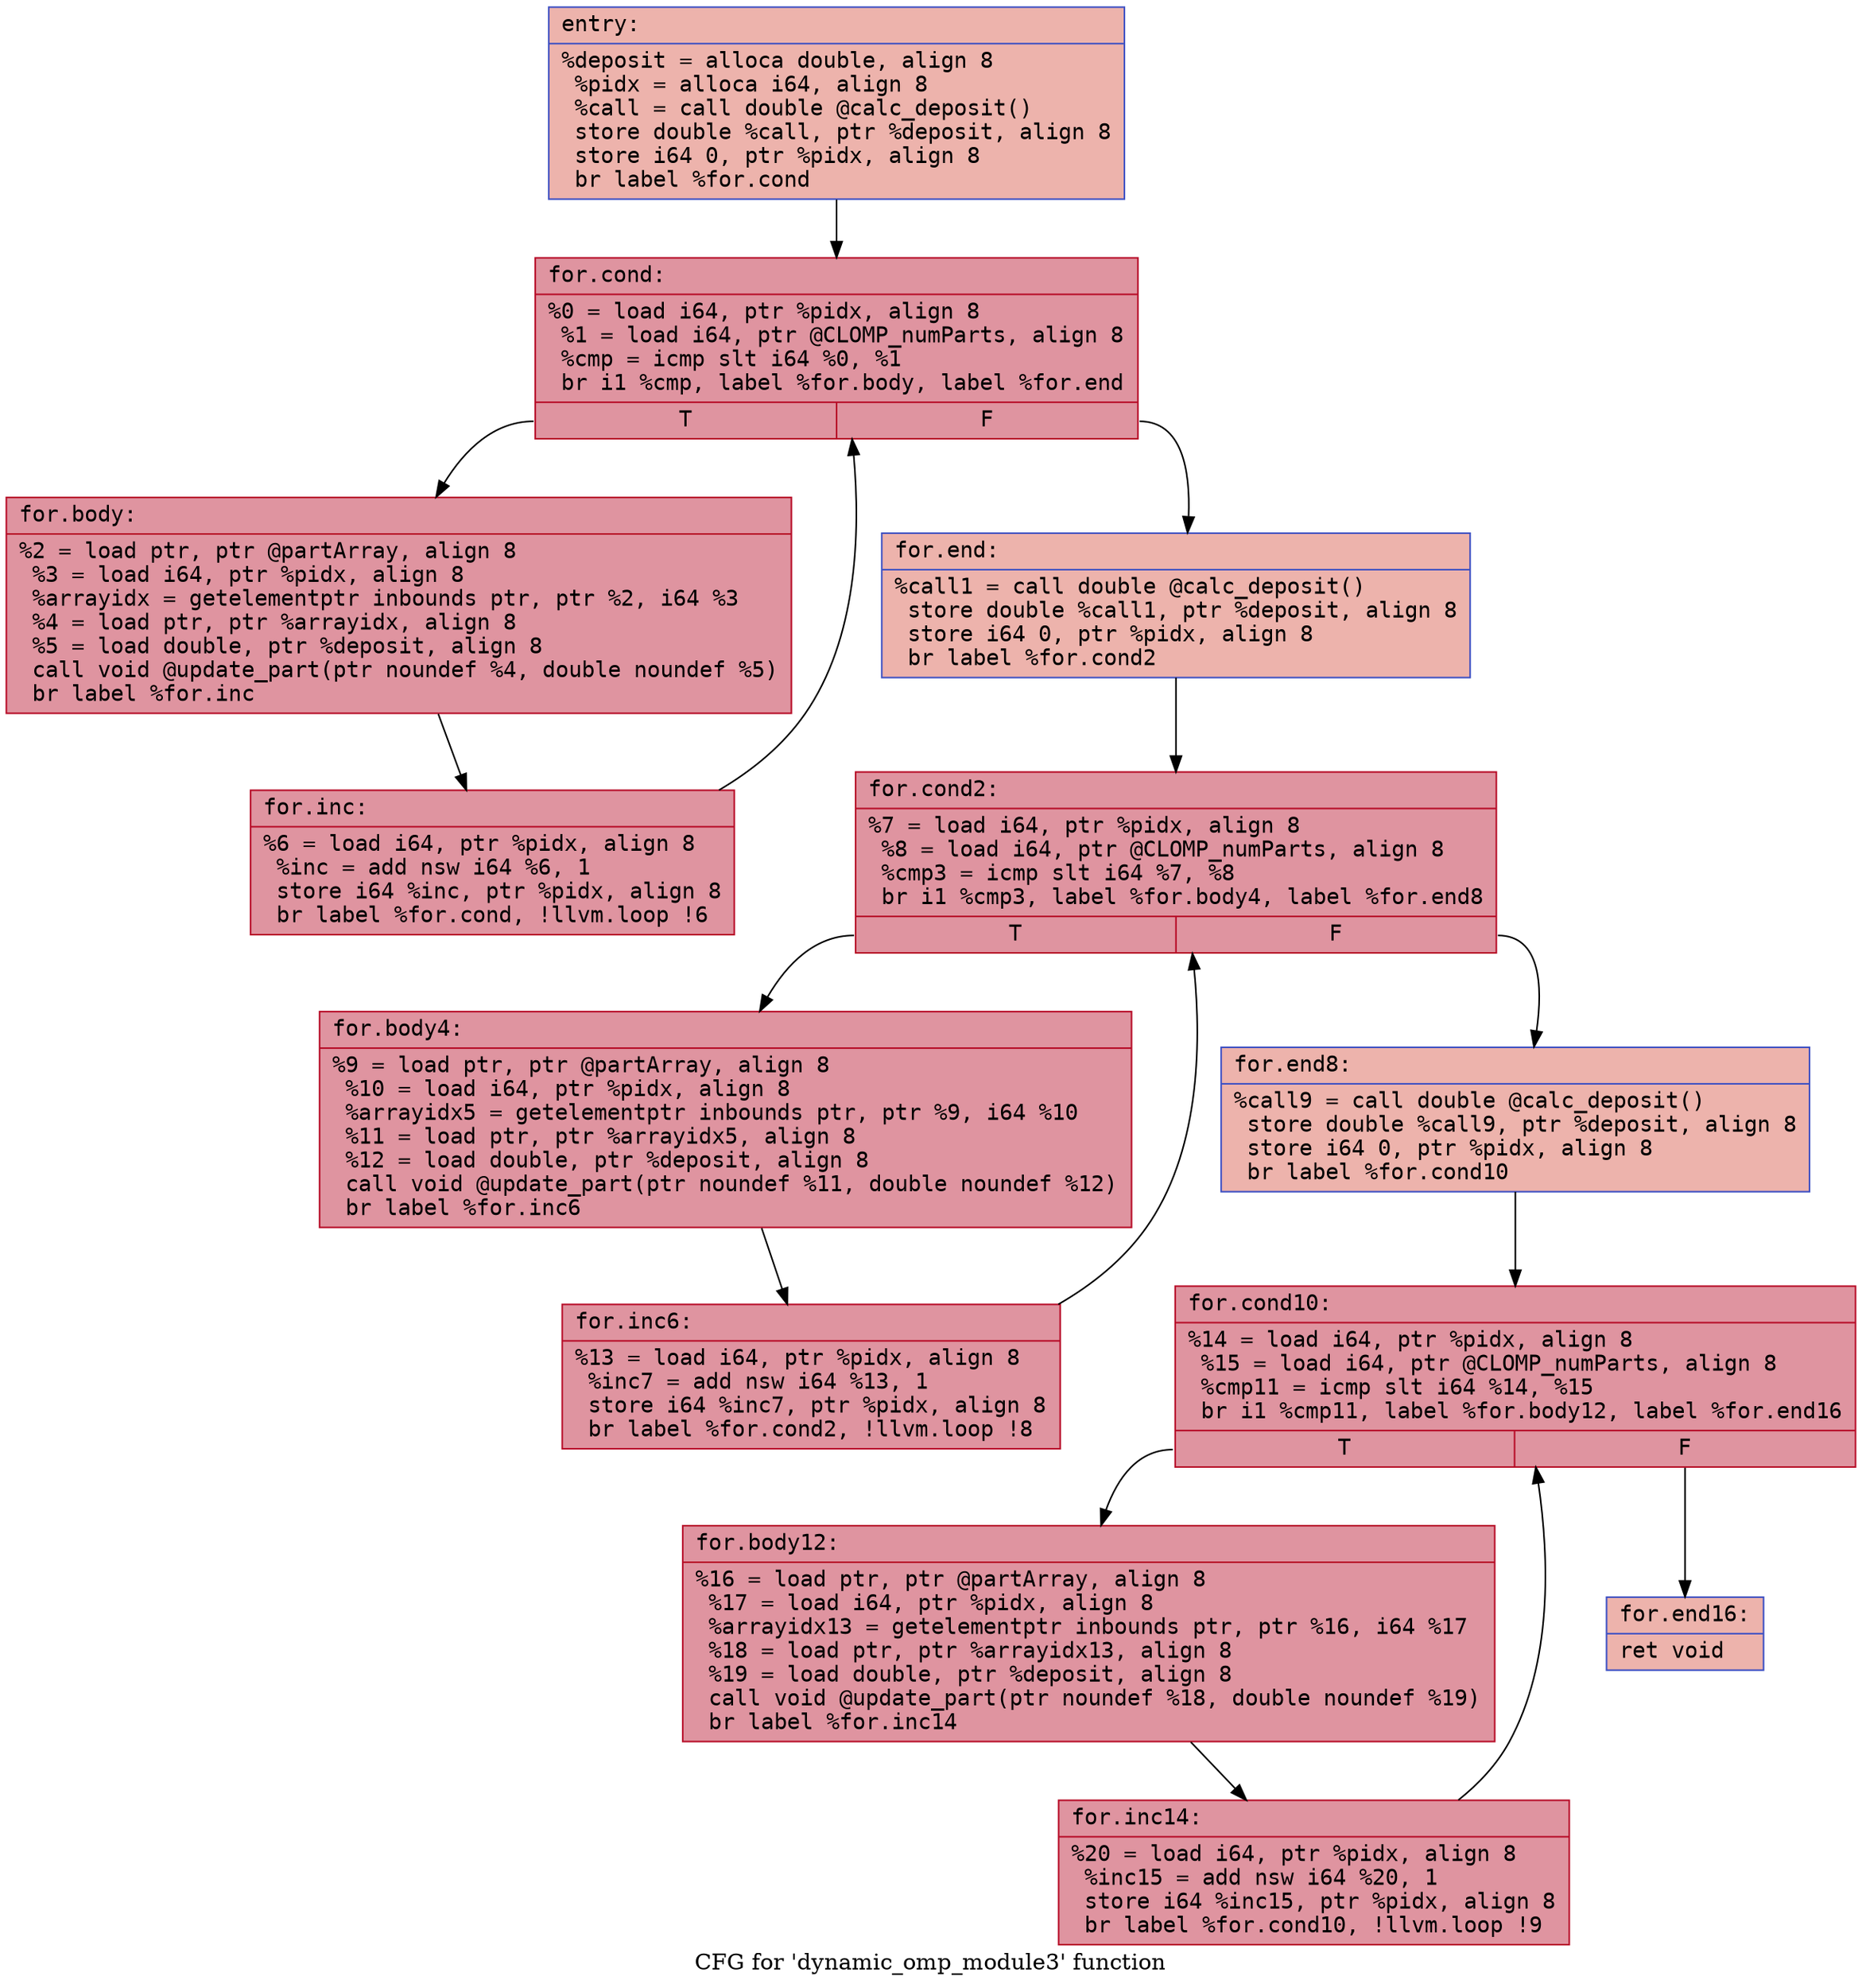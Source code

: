 digraph "CFG for 'dynamic_omp_module3' function" {
	label="CFG for 'dynamic_omp_module3' function";

	Node0x5567ef5a5940 [shape=record,color="#3d50c3ff", style=filled, fillcolor="#d6524470" fontname="Courier",label="{entry:\l|  %deposit = alloca double, align 8\l  %pidx = alloca i64, align 8\l  %call = call double @calc_deposit()\l  store double %call, ptr %deposit, align 8\l  store i64 0, ptr %pidx, align 8\l  br label %for.cond\l}"];
	Node0x5567ef5a5940 -> Node0x5567ef5a5de0[tooltip="entry -> for.cond\nProbability 100.00%" ];
	Node0x5567ef5a5de0 [shape=record,color="#b70d28ff", style=filled, fillcolor="#b70d2870" fontname="Courier",label="{for.cond:\l|  %0 = load i64, ptr %pidx, align 8\l  %1 = load i64, ptr @CLOMP_numParts, align 8\l  %cmp = icmp slt i64 %0, %1\l  br i1 %cmp, label %for.body, label %for.end\l|{<s0>T|<s1>F}}"];
	Node0x5567ef5a5de0:s0 -> Node0x5567ef5a6050[tooltip="for.cond -> for.body\nProbability 96.88%" ];
	Node0x5567ef5a5de0:s1 -> Node0x5567ef5a60d0[tooltip="for.cond -> for.end\nProbability 3.12%" ];
	Node0x5567ef5a6050 [shape=record,color="#b70d28ff", style=filled, fillcolor="#b70d2870" fontname="Courier",label="{for.body:\l|  %2 = load ptr, ptr @partArray, align 8\l  %3 = load i64, ptr %pidx, align 8\l  %arrayidx = getelementptr inbounds ptr, ptr %2, i64 %3\l  %4 = load ptr, ptr %arrayidx, align 8\l  %5 = load double, ptr %deposit, align 8\l  call void @update_part(ptr noundef %4, double noundef %5)\l  br label %for.inc\l}"];
	Node0x5567ef5a6050 -> Node0x5567ef5a6610[tooltip="for.body -> for.inc\nProbability 100.00%" ];
	Node0x5567ef5a6610 [shape=record,color="#b70d28ff", style=filled, fillcolor="#b70d2870" fontname="Courier",label="{for.inc:\l|  %6 = load i64, ptr %pidx, align 8\l  %inc = add nsw i64 %6, 1\l  store i64 %inc, ptr %pidx, align 8\l  br label %for.cond, !llvm.loop !6\l}"];
	Node0x5567ef5a6610 -> Node0x5567ef5a5de0[tooltip="for.inc -> for.cond\nProbability 100.00%" ];
	Node0x5567ef5a60d0 [shape=record,color="#3d50c3ff", style=filled, fillcolor="#d6524470" fontname="Courier",label="{for.end:\l|  %call1 = call double @calc_deposit()\l  store double %call1, ptr %deposit, align 8\l  store i64 0, ptr %pidx, align 8\l  br label %for.cond2\l}"];
	Node0x5567ef5a60d0 -> Node0x5567ef5a6c70[tooltip="for.end -> for.cond2\nProbability 100.00%" ];
	Node0x5567ef5a6c70 [shape=record,color="#b70d28ff", style=filled, fillcolor="#b70d2870" fontname="Courier",label="{for.cond2:\l|  %7 = load i64, ptr %pidx, align 8\l  %8 = load i64, ptr @CLOMP_numParts, align 8\l  %cmp3 = icmp slt i64 %7, %8\l  br i1 %cmp3, label %for.body4, label %for.end8\l|{<s0>T|<s1>F}}"];
	Node0x5567ef5a6c70:s0 -> Node0x5567ef5a5a20[tooltip="for.cond2 -> for.body4\nProbability 96.88%" ];
	Node0x5567ef5a6c70:s1 -> Node0x5567ef5a7050[tooltip="for.cond2 -> for.end8\nProbability 3.12%" ];
	Node0x5567ef5a5a20 [shape=record,color="#b70d28ff", style=filled, fillcolor="#b70d2870" fontname="Courier",label="{for.body4:\l|  %9 = load ptr, ptr @partArray, align 8\l  %10 = load i64, ptr %pidx, align 8\l  %arrayidx5 = getelementptr inbounds ptr, ptr %9, i64 %10\l  %11 = load ptr, ptr %arrayidx5, align 8\l  %12 = load double, ptr %deposit, align 8\l  call void @update_part(ptr noundef %11, double noundef %12)\l  br label %for.inc6\l}"];
	Node0x5567ef5a5a20 -> Node0x5567ef5a75a0[tooltip="for.body4 -> for.inc6\nProbability 100.00%" ];
	Node0x5567ef5a75a0 [shape=record,color="#b70d28ff", style=filled, fillcolor="#b70d2870" fontname="Courier",label="{for.inc6:\l|  %13 = load i64, ptr %pidx, align 8\l  %inc7 = add nsw i64 %13, 1\l  store i64 %inc7, ptr %pidx, align 8\l  br label %for.cond2, !llvm.loop !8\l}"];
	Node0x5567ef5a75a0 -> Node0x5567ef5a6c70[tooltip="for.inc6 -> for.cond2\nProbability 100.00%" ];
	Node0x5567ef5a7050 [shape=record,color="#3d50c3ff", style=filled, fillcolor="#d6524470" fontname="Courier",label="{for.end8:\l|  %call9 = call double @calc_deposit()\l  store double %call9, ptr %deposit, align 8\l  store i64 0, ptr %pidx, align 8\l  br label %for.cond10\l}"];
	Node0x5567ef5a7050 -> Node0x5567ef5a7c10[tooltip="for.end8 -> for.cond10\nProbability 100.00%" ];
	Node0x5567ef5a7c10 [shape=record,color="#b70d28ff", style=filled, fillcolor="#b70d2870" fontname="Courier",label="{for.cond10:\l|  %14 = load i64, ptr %pidx, align 8\l  %15 = load i64, ptr @CLOMP_numParts, align 8\l  %cmp11 = icmp slt i64 %14, %15\l  br i1 %cmp11, label %for.body12, label %for.end16\l|{<s0>T|<s1>F}}"];
	Node0x5567ef5a7c10:s0 -> Node0x5567ef5a7eb0[tooltip="for.cond10 -> for.body12\nProbability 96.88%" ];
	Node0x5567ef5a7c10:s1 -> Node0x5567ef5a7f30[tooltip="for.cond10 -> for.end16\nProbability 3.12%" ];
	Node0x5567ef5a7eb0 [shape=record,color="#b70d28ff", style=filled, fillcolor="#b70d2870" fontname="Courier",label="{for.body12:\l|  %16 = load ptr, ptr @partArray, align 8\l  %17 = load i64, ptr %pidx, align 8\l  %arrayidx13 = getelementptr inbounds ptr, ptr %16, i64 %17\l  %18 = load ptr, ptr %arrayidx13, align 8\l  %19 = load double, ptr %deposit, align 8\l  call void @update_part(ptr noundef %18, double noundef %19)\l  br label %for.inc14\l}"];
	Node0x5567ef5a7eb0 -> Node0x5567ef5a8610[tooltip="for.body12 -> for.inc14\nProbability 100.00%" ];
	Node0x5567ef5a8610 [shape=record,color="#b70d28ff", style=filled, fillcolor="#b70d2870" fontname="Courier",label="{for.inc14:\l|  %20 = load i64, ptr %pidx, align 8\l  %inc15 = add nsw i64 %20, 1\l  store i64 %inc15, ptr %pidx, align 8\l  br label %for.cond10, !llvm.loop !9\l}"];
	Node0x5567ef5a8610 -> Node0x5567ef5a7c10[tooltip="for.inc14 -> for.cond10\nProbability 100.00%" ];
	Node0x5567ef5a7f30 [shape=record,color="#3d50c3ff", style=filled, fillcolor="#d6524470" fontname="Courier",label="{for.end16:\l|  ret void\l}"];
}
